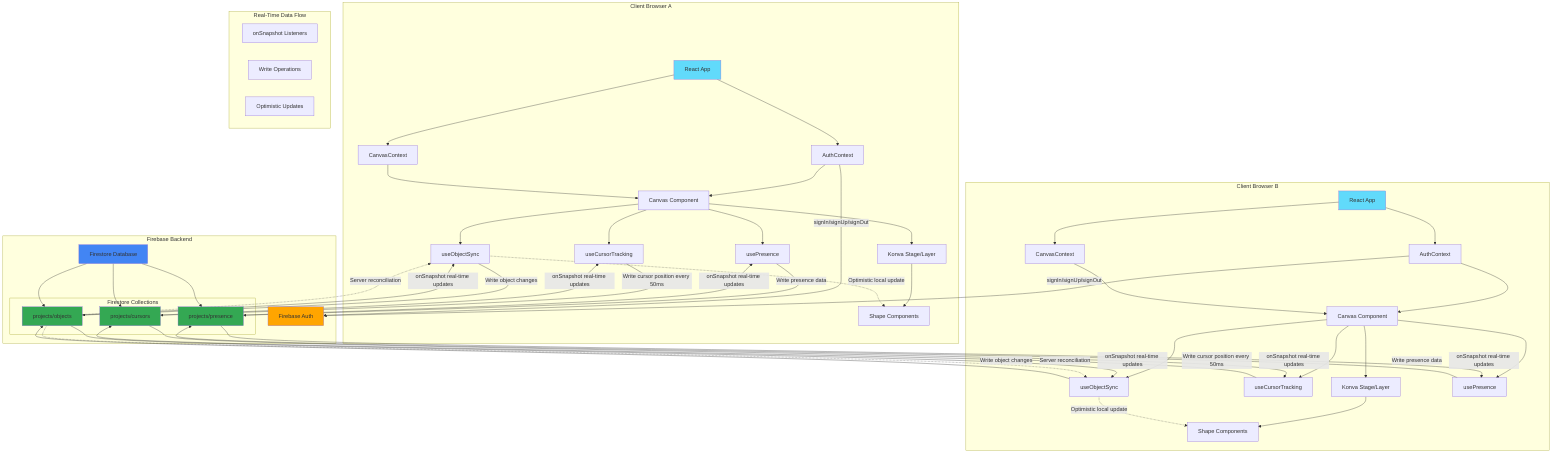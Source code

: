 graph TB
    subgraph "Client Browser A"
        A1[React App]
        A2[AuthContext]
        A3[CanvasContext]
        A4[Canvas Component]
        A5[Konva Stage/Layer]
        A6[Shape Components]
        A7[useCursorTracking]
        A8[useObjectSync]
        A9[usePresence]
        
        A1 --> A2
        A1 --> A3
        A2 --> A4
        A3 --> A4
        A4 --> A5
        A5 --> A6
        A4 --> A7
        A4 --> A8
        A4 --> A9
    end
    
    subgraph "Client Browser B"
        B1[React App]
        B2[AuthContext]
        B3[CanvasContext]
        B4[Canvas Component]
        B5[Konva Stage/Layer]
        B6[Shape Components]
        B7[useCursorTracking]
        B8[useObjectSync]
        B9[usePresence]
        
        B1 --> B2
        B1 --> B3
        B2 --> B4
        B3 --> B4
        B4 --> B5
        B5 --> B6
        B4 --> B7
        B4 --> B8
        B4 --> B9
    end
    
    subgraph "Firebase Backend"
        F1[Firebase Auth]
        F2[Firestore Database]
        
        subgraph "Firestore Collections"
            F3["projects/objects"]
            F4["projects/cursors"]
            F5["projects/presence"]
        end
        
        F2 --> F3
        F2 --> F4
        F2 --> F5
    end
    
    subgraph "Real-Time Data Flow"
        direction LR
        R1[onSnapshot Listeners]
        R2[Write Operations]
        R3[Optimistic Updates]
    end
    
    A2 -->|signIn/signUp/signOut| F1
    B2 -->|signIn/signUp/signOut| F1
    
    A7 -->|Write cursor position every 50ms| F4
    B7 -->|Write cursor position every 50ms| F4
    
    A8 -->|Write object changes| F3
    B8 -->|Write object changes| F3
    
    A9 -->|Write presence data| F5
    B9 -->|Write presence data| F5
    
    F4 -->|onSnapshot real-time updates| A7
    F4 -->|onSnapshot real-time updates| B7
    
    F3 -->|onSnapshot real-time updates| A8
    F3 -->|onSnapshot real-time updates| B8
    
    F5 -->|onSnapshot real-time updates| A9
    F5 -->|onSnapshot real-time updates| B9
    
    A8 -.->|Optimistic local update| A6
    B8 -.->|Optimistic local update| B6
    
    F3 -.->|Server reconciliation| A8
    F3 -.->|Server reconciliation| B8
    
    style F1 fill:#FFA500
    style F2 fill:#4285F4
    style F3 fill:#34A853
    style F4 fill:#34A853
    style F5 fill:#34A853
    style A1 fill:#61DAFB
    style B1 fill:#61DAFB